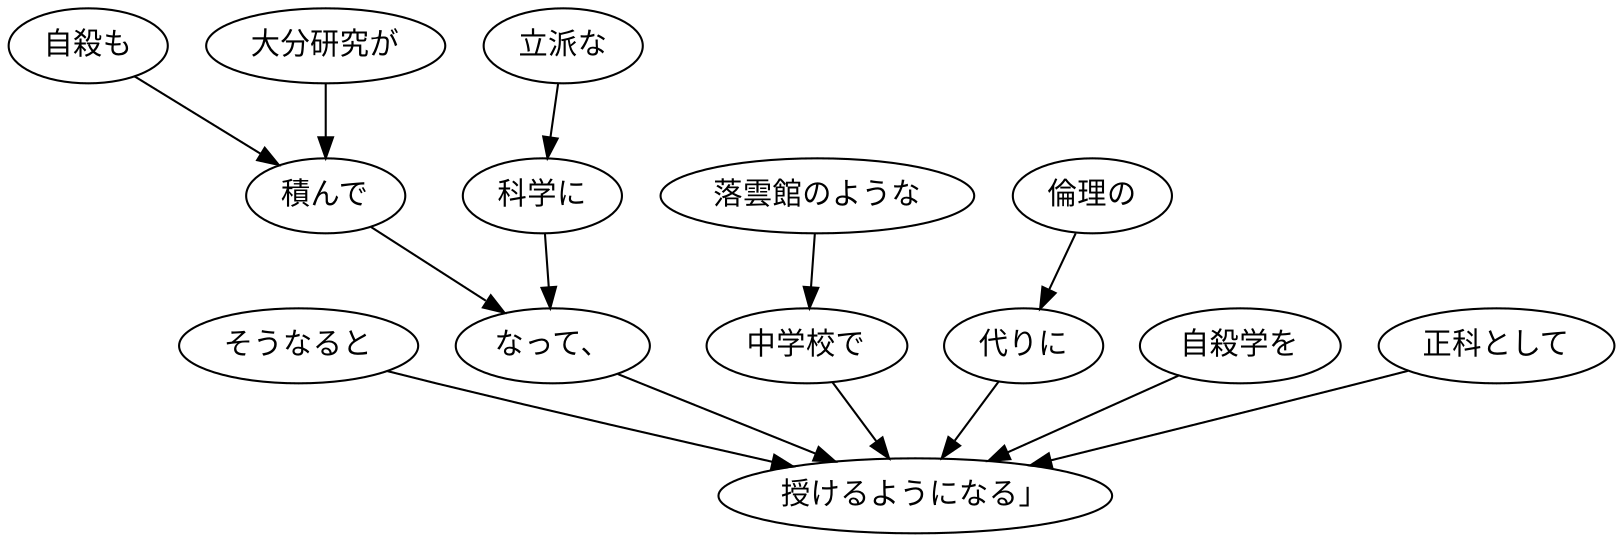 digraph graph8615 {
	node0 [label="そうなると"];
	node1 [label="自殺も"];
	node2 [label="大分研究が"];
	node3 [label="積んで"];
	node4 [label="立派な"];
	node5 [label="科学に"];
	node6 [label="なって、"];
	node7 [label="落雲館のような"];
	node8 [label="中学校で"];
	node9 [label="倫理の"];
	node10 [label="代りに"];
	node11 [label="自殺学を"];
	node12 [label="正科として"];
	node13 [label="授けるようになる」"];
	node0 -> node13;
	node1 -> node3;
	node2 -> node3;
	node3 -> node6;
	node4 -> node5;
	node5 -> node6;
	node6 -> node13;
	node7 -> node8;
	node8 -> node13;
	node9 -> node10;
	node10 -> node13;
	node11 -> node13;
	node12 -> node13;
}
